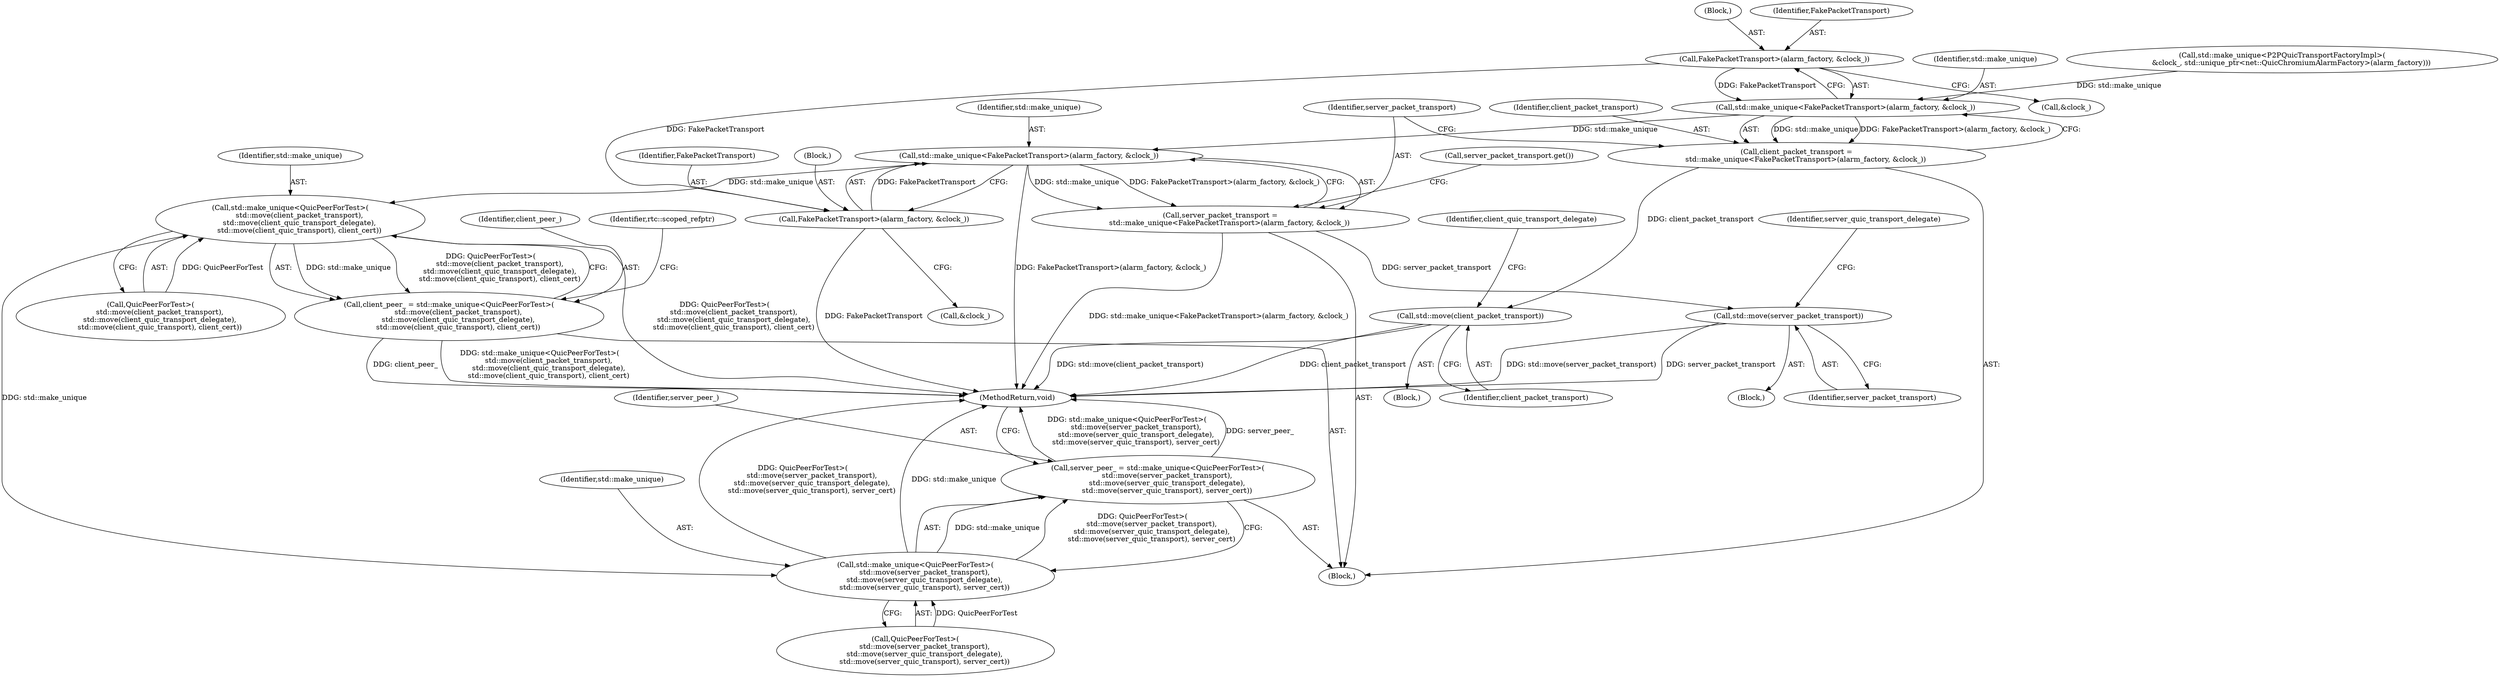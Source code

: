 digraph "0_Chrome_350f7d4b2c76950c8e7271284de84a9756b796e1_5@pointer" {
"1000134" [label="(Call,FakePacketTransport>(alarm_factory, &clock_))"];
"1000132" [label="(Call,std::make_unique<FakePacketTransport>(alarm_factory, &clock_))"];
"1000130" [label="(Call,client_packet_transport =\n        std::make_unique<FakePacketTransport>(alarm_factory, &clock_))"];
"1000203" [label="(Call,std::move(client_packet_transport))"];
"1000143" [label="(Call,std::make_unique<FakePacketTransport>(alarm_factory, &clock_))"];
"1000141" [label="(Call,server_packet_transport =\n        std::make_unique<FakePacketTransport>(alarm_factory, &clock_))"];
"1000260" [label="(Call,std::move(server_packet_transport))"];
"1000198" [label="(Call,std::make_unique<QuicPeerForTest>(\n        std::move(client_packet_transport),\n        std::move(client_quic_transport_delegate),\n        std::move(client_quic_transport), client_cert))"];
"1000196" [label="(Call,client_peer_ = std::make_unique<QuicPeerForTest>(\n        std::move(client_packet_transport),\n        std::move(client_quic_transport_delegate),\n        std::move(client_quic_transport), client_cert))"];
"1000255" [label="(Call,std::make_unique<QuicPeerForTest>(\n        std::move(server_packet_transport),\n        std::move(server_quic_transport_delegate),\n        std::move(server_quic_transport), server_cert))"];
"1000253" [label="(Call,server_peer_ = std::make_unique<QuicPeerForTest>(\n        std::move(server_packet_transport),\n        std::move(server_quic_transport_delegate),\n        std::move(server_quic_transport), server_cert))"];
"1000145" [label="(Call,FakePacketTransport>(alarm_factory, &clock_))"];
"1000197" [label="(Identifier,client_peer_)"];
"1000260" [label="(Call,std::move(server_packet_transport))"];
"1000146" [label="(Identifier,FakePacketTransport)"];
"1000254" [label="(Identifier,server_peer_)"];
"1000269" [label="(MethodReturn,void)"];
"1000200" [label="(Call,QuicPeerForTest>(\n        std::move(client_packet_transport),\n        std::move(client_quic_transport_delegate),\n        std::move(client_quic_transport), client_cert))"];
"1000152" [label="(Call,server_packet_transport.get())"];
"1000144" [label="(Identifier,std::make_unique)"];
"1000214" [label="(Identifier,rtc::scoped_refptr)"];
"1000256" [label="(Identifier,std::make_unique)"];
"1000147" [label="(Block,)"];
"1000207" [label="(Identifier,client_quic_transport_delegate)"];
"1000198" [label="(Call,std::make_unique<QuicPeerForTest>(\n        std::move(client_packet_transport),\n        std::move(client_quic_transport_delegate),\n        std::move(client_quic_transport), client_cert))"];
"1000133" [label="(Identifier,std::make_unique)"];
"1000203" [label="(Call,std::move(client_packet_transport))"];
"1000131" [label="(Identifier,client_packet_transport)"];
"1000136" [label="(Block,)"];
"1000253" [label="(Call,server_peer_ = std::make_unique<QuicPeerForTest>(\n        std::move(server_packet_transport),\n        std::move(server_quic_transport_delegate),\n        std::move(server_quic_transport), server_cert))"];
"1000264" [label="(Identifier,server_quic_transport_delegate)"];
"1000199" [label="(Identifier,std::make_unique)"];
"1000261" [label="(Identifier,server_packet_transport)"];
"1000138" [label="(Call,&clock_)"];
"1000149" [label="(Call,&clock_)"];
"1000202" [label="(Block,)"];
"1000143" [label="(Call,std::make_unique<FakePacketTransport>(alarm_factory, &clock_))"];
"1000142" [label="(Identifier,server_packet_transport)"];
"1000130" [label="(Call,client_packet_transport =\n        std::make_unique<FakePacketTransport>(alarm_factory, &clock_))"];
"1000102" [label="(Block,)"];
"1000204" [label="(Identifier,client_packet_transport)"];
"1000135" [label="(Identifier,FakePacketTransport)"];
"1000134" [label="(Call,FakePacketTransport>(alarm_factory, &clock_))"];
"1000132" [label="(Call,std::make_unique<FakePacketTransport>(alarm_factory, &clock_))"];
"1000259" [label="(Block,)"];
"1000196" [label="(Call,client_peer_ = std::make_unique<QuicPeerForTest>(\n        std::move(client_packet_transport),\n        std::move(client_quic_transport_delegate),\n        std::move(client_quic_transport), client_cert))"];
"1000141" [label="(Call,server_packet_transport =\n        std::make_unique<FakePacketTransport>(alarm_factory, &clock_))"];
"1000117" [label="(Call,std::make_unique<P2PQuicTransportFactoryImpl>(\n        &clock_, std::unique_ptr<net::QuicChromiumAlarmFactory>(alarm_factory)))"];
"1000255" [label="(Call,std::make_unique<QuicPeerForTest>(\n        std::move(server_packet_transport),\n        std::move(server_quic_transport_delegate),\n        std::move(server_quic_transport), server_cert))"];
"1000257" [label="(Call,QuicPeerForTest>(\n        std::move(server_packet_transport),\n        std::move(server_quic_transport_delegate),\n        std::move(server_quic_transport), server_cert))"];
"1000145" [label="(Call,FakePacketTransport>(alarm_factory, &clock_))"];
"1000134" -> "1000132"  [label="AST: "];
"1000134" -> "1000138"  [label="CFG: "];
"1000135" -> "1000134"  [label="AST: "];
"1000136" -> "1000134"  [label="AST: "];
"1000132" -> "1000134"  [label="CFG: "];
"1000134" -> "1000132"  [label="DDG: FakePacketTransport"];
"1000134" -> "1000145"  [label="DDG: FakePacketTransport"];
"1000132" -> "1000130"  [label="AST: "];
"1000133" -> "1000132"  [label="AST: "];
"1000130" -> "1000132"  [label="CFG: "];
"1000132" -> "1000130"  [label="DDG: std::make_unique"];
"1000132" -> "1000130"  [label="DDG: FakePacketTransport>(alarm_factory, &clock_)"];
"1000117" -> "1000132"  [label="DDG: std::make_unique"];
"1000132" -> "1000143"  [label="DDG: std::make_unique"];
"1000130" -> "1000102"  [label="AST: "];
"1000131" -> "1000130"  [label="AST: "];
"1000142" -> "1000130"  [label="CFG: "];
"1000130" -> "1000203"  [label="DDG: client_packet_transport"];
"1000203" -> "1000202"  [label="AST: "];
"1000203" -> "1000204"  [label="CFG: "];
"1000204" -> "1000203"  [label="AST: "];
"1000207" -> "1000203"  [label="CFG: "];
"1000203" -> "1000269"  [label="DDG: std::move(client_packet_transport)"];
"1000203" -> "1000269"  [label="DDG: client_packet_transport"];
"1000143" -> "1000141"  [label="AST: "];
"1000143" -> "1000145"  [label="CFG: "];
"1000144" -> "1000143"  [label="AST: "];
"1000145" -> "1000143"  [label="AST: "];
"1000141" -> "1000143"  [label="CFG: "];
"1000143" -> "1000269"  [label="DDG: FakePacketTransport>(alarm_factory, &clock_)"];
"1000143" -> "1000141"  [label="DDG: std::make_unique"];
"1000143" -> "1000141"  [label="DDG: FakePacketTransport>(alarm_factory, &clock_)"];
"1000145" -> "1000143"  [label="DDG: FakePacketTransport"];
"1000143" -> "1000198"  [label="DDG: std::make_unique"];
"1000141" -> "1000102"  [label="AST: "];
"1000142" -> "1000141"  [label="AST: "];
"1000152" -> "1000141"  [label="CFG: "];
"1000141" -> "1000269"  [label="DDG: std::make_unique<FakePacketTransport>(alarm_factory, &clock_)"];
"1000141" -> "1000260"  [label="DDG: server_packet_transport"];
"1000260" -> "1000259"  [label="AST: "];
"1000260" -> "1000261"  [label="CFG: "];
"1000261" -> "1000260"  [label="AST: "];
"1000264" -> "1000260"  [label="CFG: "];
"1000260" -> "1000269"  [label="DDG: std::move(server_packet_transport)"];
"1000260" -> "1000269"  [label="DDG: server_packet_transport"];
"1000198" -> "1000196"  [label="AST: "];
"1000198" -> "1000200"  [label="CFG: "];
"1000199" -> "1000198"  [label="AST: "];
"1000200" -> "1000198"  [label="AST: "];
"1000196" -> "1000198"  [label="CFG: "];
"1000198" -> "1000269"  [label="DDG: QuicPeerForTest>(\n        std::move(client_packet_transport),\n        std::move(client_quic_transport_delegate),\n        std::move(client_quic_transport), client_cert)"];
"1000198" -> "1000196"  [label="DDG: std::make_unique"];
"1000198" -> "1000196"  [label="DDG: QuicPeerForTest>(\n        std::move(client_packet_transport),\n        std::move(client_quic_transport_delegate),\n        std::move(client_quic_transport), client_cert)"];
"1000200" -> "1000198"  [label="DDG: QuicPeerForTest"];
"1000198" -> "1000255"  [label="DDG: std::make_unique"];
"1000196" -> "1000102"  [label="AST: "];
"1000197" -> "1000196"  [label="AST: "];
"1000214" -> "1000196"  [label="CFG: "];
"1000196" -> "1000269"  [label="DDG: client_peer_"];
"1000196" -> "1000269"  [label="DDG: std::make_unique<QuicPeerForTest>(\n        std::move(client_packet_transport),\n        std::move(client_quic_transport_delegate),\n        std::move(client_quic_transport), client_cert)"];
"1000255" -> "1000253"  [label="AST: "];
"1000255" -> "1000257"  [label="CFG: "];
"1000256" -> "1000255"  [label="AST: "];
"1000257" -> "1000255"  [label="AST: "];
"1000253" -> "1000255"  [label="CFG: "];
"1000255" -> "1000269"  [label="DDG: QuicPeerForTest>(\n        std::move(server_packet_transport),\n        std::move(server_quic_transport_delegate),\n        std::move(server_quic_transport), server_cert)"];
"1000255" -> "1000269"  [label="DDG: std::make_unique"];
"1000255" -> "1000253"  [label="DDG: std::make_unique"];
"1000255" -> "1000253"  [label="DDG: QuicPeerForTest>(\n        std::move(server_packet_transport),\n        std::move(server_quic_transport_delegate),\n        std::move(server_quic_transport), server_cert)"];
"1000257" -> "1000255"  [label="DDG: QuicPeerForTest"];
"1000253" -> "1000102"  [label="AST: "];
"1000254" -> "1000253"  [label="AST: "];
"1000269" -> "1000253"  [label="CFG: "];
"1000253" -> "1000269"  [label="DDG: std::make_unique<QuicPeerForTest>(\n        std::move(server_packet_transport),\n        std::move(server_quic_transport_delegate),\n        std::move(server_quic_transport), server_cert)"];
"1000253" -> "1000269"  [label="DDG: server_peer_"];
"1000145" -> "1000149"  [label="CFG: "];
"1000146" -> "1000145"  [label="AST: "];
"1000147" -> "1000145"  [label="AST: "];
"1000145" -> "1000269"  [label="DDG: FakePacketTransport"];
}
